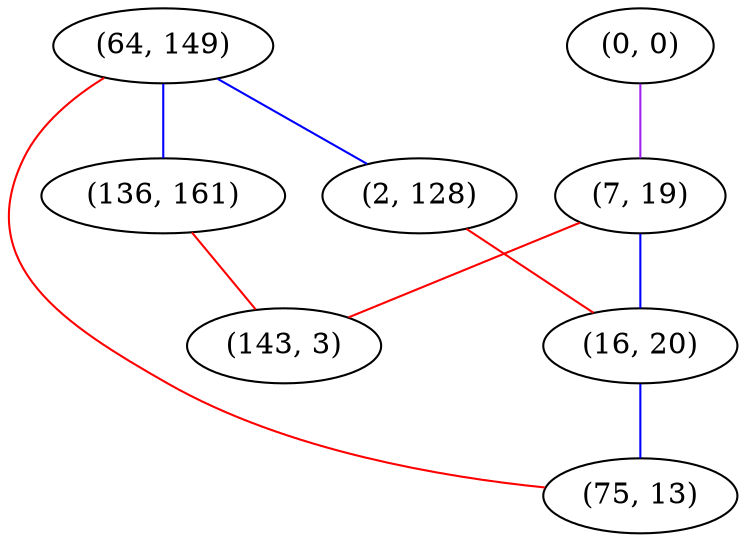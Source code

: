 graph "" {
"(0, 0)";
"(64, 149)";
"(7, 19)";
"(136, 161)";
"(143, 3)";
"(2, 128)";
"(16, 20)";
"(75, 13)";
"(0, 0)" -- "(7, 19)"  [color=purple, key=0, weight=4];
"(64, 149)" -- "(136, 161)"  [color=blue, key=0, weight=3];
"(64, 149)" -- "(2, 128)"  [color=blue, key=0, weight=3];
"(64, 149)" -- "(75, 13)"  [color=red, key=0, weight=1];
"(7, 19)" -- "(143, 3)"  [color=red, key=0, weight=1];
"(7, 19)" -- "(16, 20)"  [color=blue, key=0, weight=3];
"(136, 161)" -- "(143, 3)"  [color=red, key=0, weight=1];
"(2, 128)" -- "(16, 20)"  [color=red, key=0, weight=1];
"(16, 20)" -- "(75, 13)"  [color=blue, key=0, weight=3];
}
